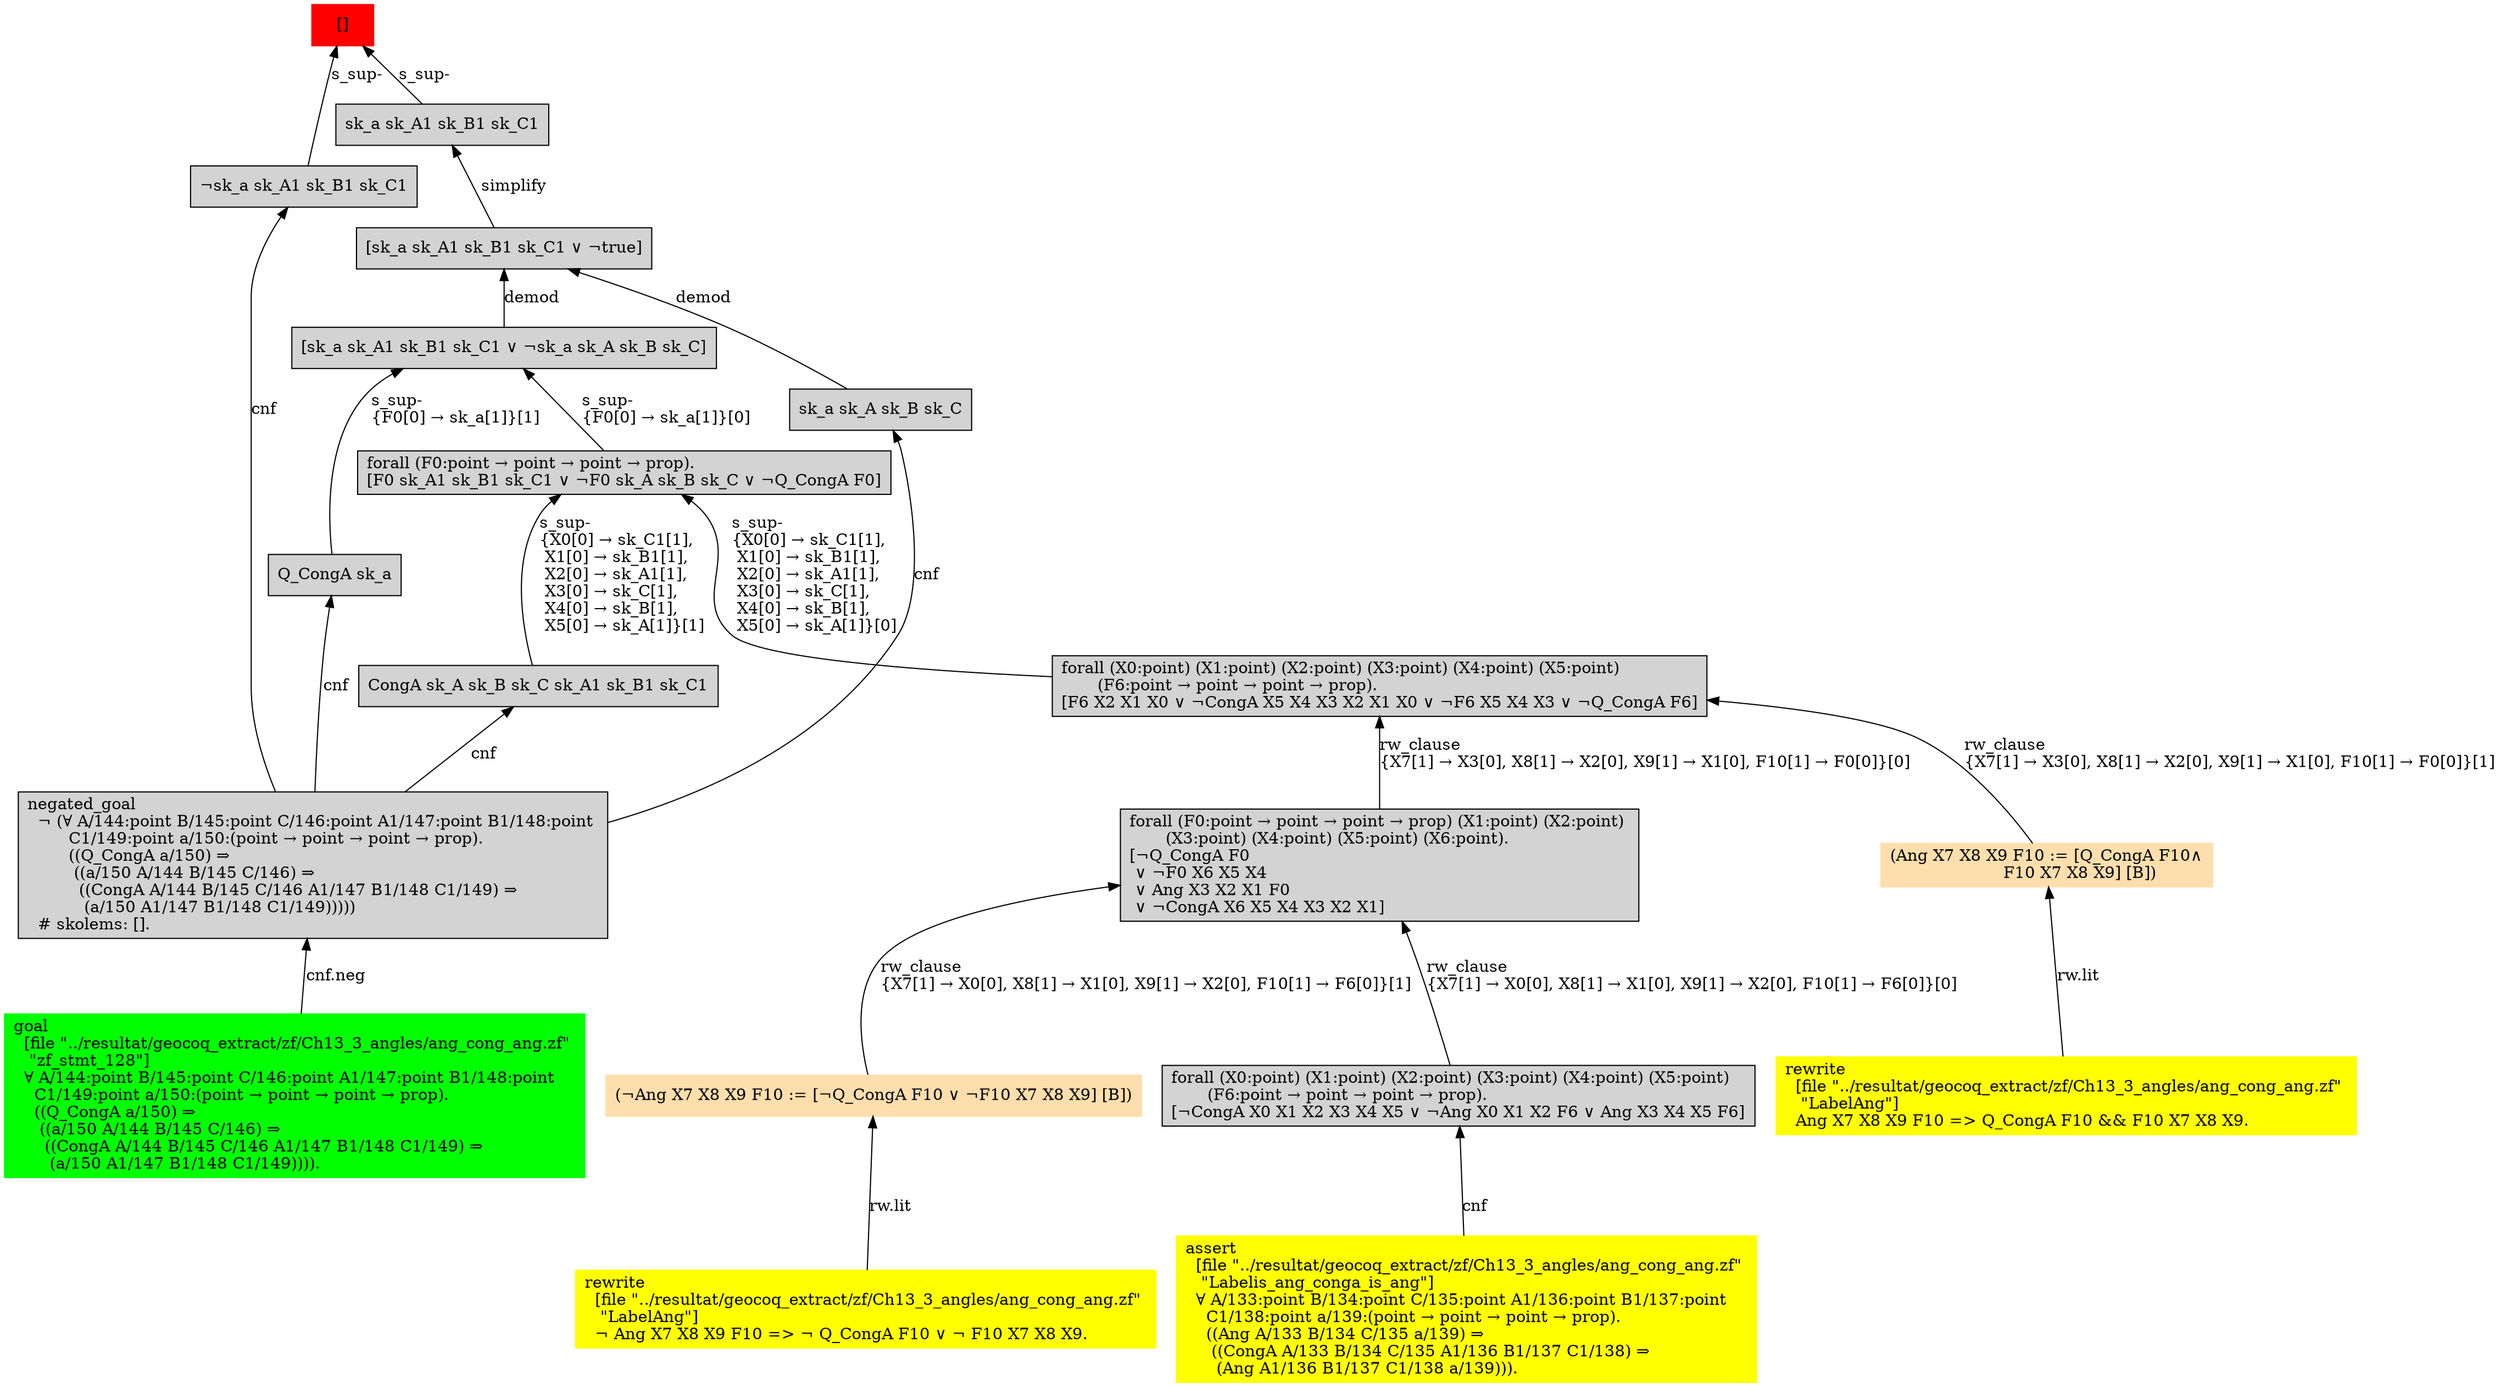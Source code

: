 digraph "unsat_graph" {
  vertex_0 [color=red, label="[]", shape=box, style=filled];
  vertex_0 -> vertex_1 [label="s_sup-\l", dir="back"];
  vertex_1 [shape=box, label="¬sk_a sk_A1 sk_B1 sk_C1\l", style=filled];
  vertex_1 -> vertex_2 [label="cnf", dir="back"];
  vertex_2 [shape=box, label="negated_goal\l  ¬ (∀ A/144:point B/145:point C/146:point A1/147:point B1/148:point \l        C1/149:point a/150:(point → point → point → prop).\l        ((Q_CongA a/150) ⇒\l         ((a/150 A/144 B/145 C/146) ⇒\l          ((CongA A/144 B/145 C/146 A1/147 B1/148 C1/149) ⇒\l           (a/150 A1/147 B1/148 C1/149)))))\l  # skolems: [].\l", style=filled];
  vertex_2 -> vertex_3 [label="cnf.neg", dir="back"];
  vertex_3 [color=green, shape=box, label="goal\l  [file \"../resultat/geocoq_extract/zf/Ch13_3_angles/ang_cong_ang.zf\" \l   \"zf_stmt_128\"]\l  ∀ A/144:point B/145:point C/146:point A1/147:point B1/148:point \l    C1/149:point a/150:(point → point → point → prop).\l    ((Q_CongA a/150) ⇒\l     ((a/150 A/144 B/145 C/146) ⇒\l      ((CongA A/144 B/145 C/146 A1/147 B1/148 C1/149) ⇒\l       (a/150 A1/147 B1/148 C1/149)))).\l", style=filled];
  vertex_0 -> vertex_4 [label="s_sup-\l", dir="back"];
  vertex_4 [shape=box, label="sk_a sk_A1 sk_B1 sk_C1\l", style=filled];
  vertex_4 -> vertex_5 [label="simplify", dir="back"];
  vertex_5 [shape=box, label="[sk_a sk_A1 sk_B1 sk_C1 ∨ ¬true]\l", style=filled];
  vertex_5 -> vertex_6 [label="demod", dir="back"];
  vertex_6 [shape=box, label="sk_a sk_A sk_B sk_C\l", style=filled];
  vertex_6 -> vertex_2 [label="cnf", dir="back"];
  vertex_5 -> vertex_7 [label="demod", dir="back"];
  vertex_7 [shape=box, label="[sk_a sk_A1 sk_B1 sk_C1 ∨ ¬sk_a sk_A sk_B sk_C]\l", style=filled];
  vertex_7 -> vertex_8 [label="s_sup-\l\{F0[0] → sk_a[1]\}[0]\l", dir="back"];
  vertex_8 [shape=box, label="forall (F0:point → point → point → prop).\l[F0 sk_A1 sk_B1 sk_C1 ∨ ¬F0 sk_A sk_B sk_C ∨ ¬Q_CongA F0]\l", style=filled];
  vertex_8 -> vertex_9 [label="s_sup-\l\{X0[0] → sk_C1[1], \l X1[0] → sk_B1[1], \l X2[0] → sk_A1[1], \l X3[0] → sk_C[1], \l X4[0] → sk_B[1], \l X5[0] → sk_A[1]\}[0]\l", dir="back"];
  vertex_9 [shape=box, label="forall (X0:point) (X1:point) (X2:point) (X3:point) (X4:point) (X5:point) \l       (F6:point → point → point → prop).\l[F6 X2 X1 X0 ∨ ¬CongA X5 X4 X3 X2 X1 X0 ∨ ¬F6 X5 X4 X3 ∨ ¬Q_CongA F6]\l", style=filled];
  vertex_9 -> vertex_10 [label="rw_clause\l\{X7[1] → X3[0], X8[1] → X2[0], X9[1] → X1[0], F10[1] → F0[0]\}[1]\l", dir="back"];
  vertex_10 [color=navajowhite, shape=box, label="(Ang X7 X8 X9 F10 := [Q_CongA F10∧\l                      F10 X7 X8 X9] [B])\l", style=filled];
  vertex_10 -> vertex_11 [label="rw.lit", dir="back"];
  vertex_11 [color=yellow, shape=box, label="rewrite\l  [file \"../resultat/geocoq_extract/zf/Ch13_3_angles/ang_cong_ang.zf\" \l   \"LabelAng\"]\l  Ang X7 X8 X9 F10 =\> Q_CongA F10 && F10 X7 X8 X9.\l", style=filled];
  vertex_9 -> vertex_12 [label="rw_clause\l\{X7[1] → X3[0], X8[1] → X2[0], X9[1] → X1[0], F10[1] → F0[0]\}[0]\l", dir="back"];
  vertex_12 [shape=box, label="forall (F0:point → point → point → prop) (X1:point) (X2:point) \l       (X3:point) (X4:point) (X5:point) (X6:point).\l[¬Q_CongA F0\l ∨ ¬F0 X6 X5 X4\l ∨ Ang X3 X2 X1 F0\l ∨ ¬CongA X6 X5 X4 X3 X2 X1]\l", style=filled];
  vertex_12 -> vertex_13 [label="rw_clause\l\{X7[1] → X0[0], X8[1] → X1[0], X9[1] → X2[0], F10[1] → F6[0]\}[1]\l", dir="back"];
  vertex_13 [color=navajowhite, shape=box, label="(¬Ang X7 X8 X9 F10 := [¬Q_CongA F10 ∨ ¬F10 X7 X8 X9] [B])\l", style=filled];
  vertex_13 -> vertex_14 [label="rw.lit", dir="back"];
  vertex_14 [color=yellow, shape=box, label="rewrite\l  [file \"../resultat/geocoq_extract/zf/Ch13_3_angles/ang_cong_ang.zf\" \l   \"LabelAng\"]\l  ¬ Ang X7 X8 X9 F10 =\> ¬ Q_CongA F10 ∨ ¬ F10 X7 X8 X9.\l", style=filled];
  vertex_12 -> vertex_15 [label="rw_clause\l\{X7[1] → X0[0], X8[1] → X1[0], X9[1] → X2[0], F10[1] → F6[0]\}[0]\l", dir="back"];
  vertex_15 [shape=box, label="forall (X0:point) (X1:point) (X2:point) (X3:point) (X4:point) (X5:point) \l       (F6:point → point → point → prop).\l[¬CongA X0 X1 X2 X3 X4 X5 ∨ ¬Ang X0 X1 X2 F6 ∨ Ang X3 X4 X5 F6]\l", style=filled];
  vertex_15 -> vertex_16 [label="cnf", dir="back"];
  vertex_16 [color=yellow, shape=box, label="assert\l  [file \"../resultat/geocoq_extract/zf/Ch13_3_angles/ang_cong_ang.zf\" \l   \"Labelis_ang_conga_is_ang\"]\l  ∀ A/133:point B/134:point C/135:point A1/136:point B1/137:point \l    C1/138:point a/139:(point → point → point → prop).\l    ((Ang A/133 B/134 C/135 a/139) ⇒\l     ((CongA A/133 B/134 C/135 A1/136 B1/137 C1/138) ⇒\l      (Ang A1/136 B1/137 C1/138 a/139))).\l", style=filled];
  vertex_8 -> vertex_17 [label="s_sup-\l\{X0[0] → sk_C1[1], \l X1[0] → sk_B1[1], \l X2[0] → sk_A1[1], \l X3[0] → sk_C[1], \l X4[0] → sk_B[1], \l X5[0] → sk_A[1]\}[1]\l", dir="back"];
  vertex_17 [shape=box, label="CongA sk_A sk_B sk_C sk_A1 sk_B1 sk_C1\l", style=filled];
  vertex_17 -> vertex_2 [label="cnf", dir="back"];
  vertex_7 -> vertex_18 [label="s_sup-\l\{F0[0] → sk_a[1]\}[1]\l", dir="back"];
  vertex_18 [shape=box, label="Q_CongA sk_a\l", style=filled];
  vertex_18 -> vertex_2 [label="cnf", dir="back"];
  }


